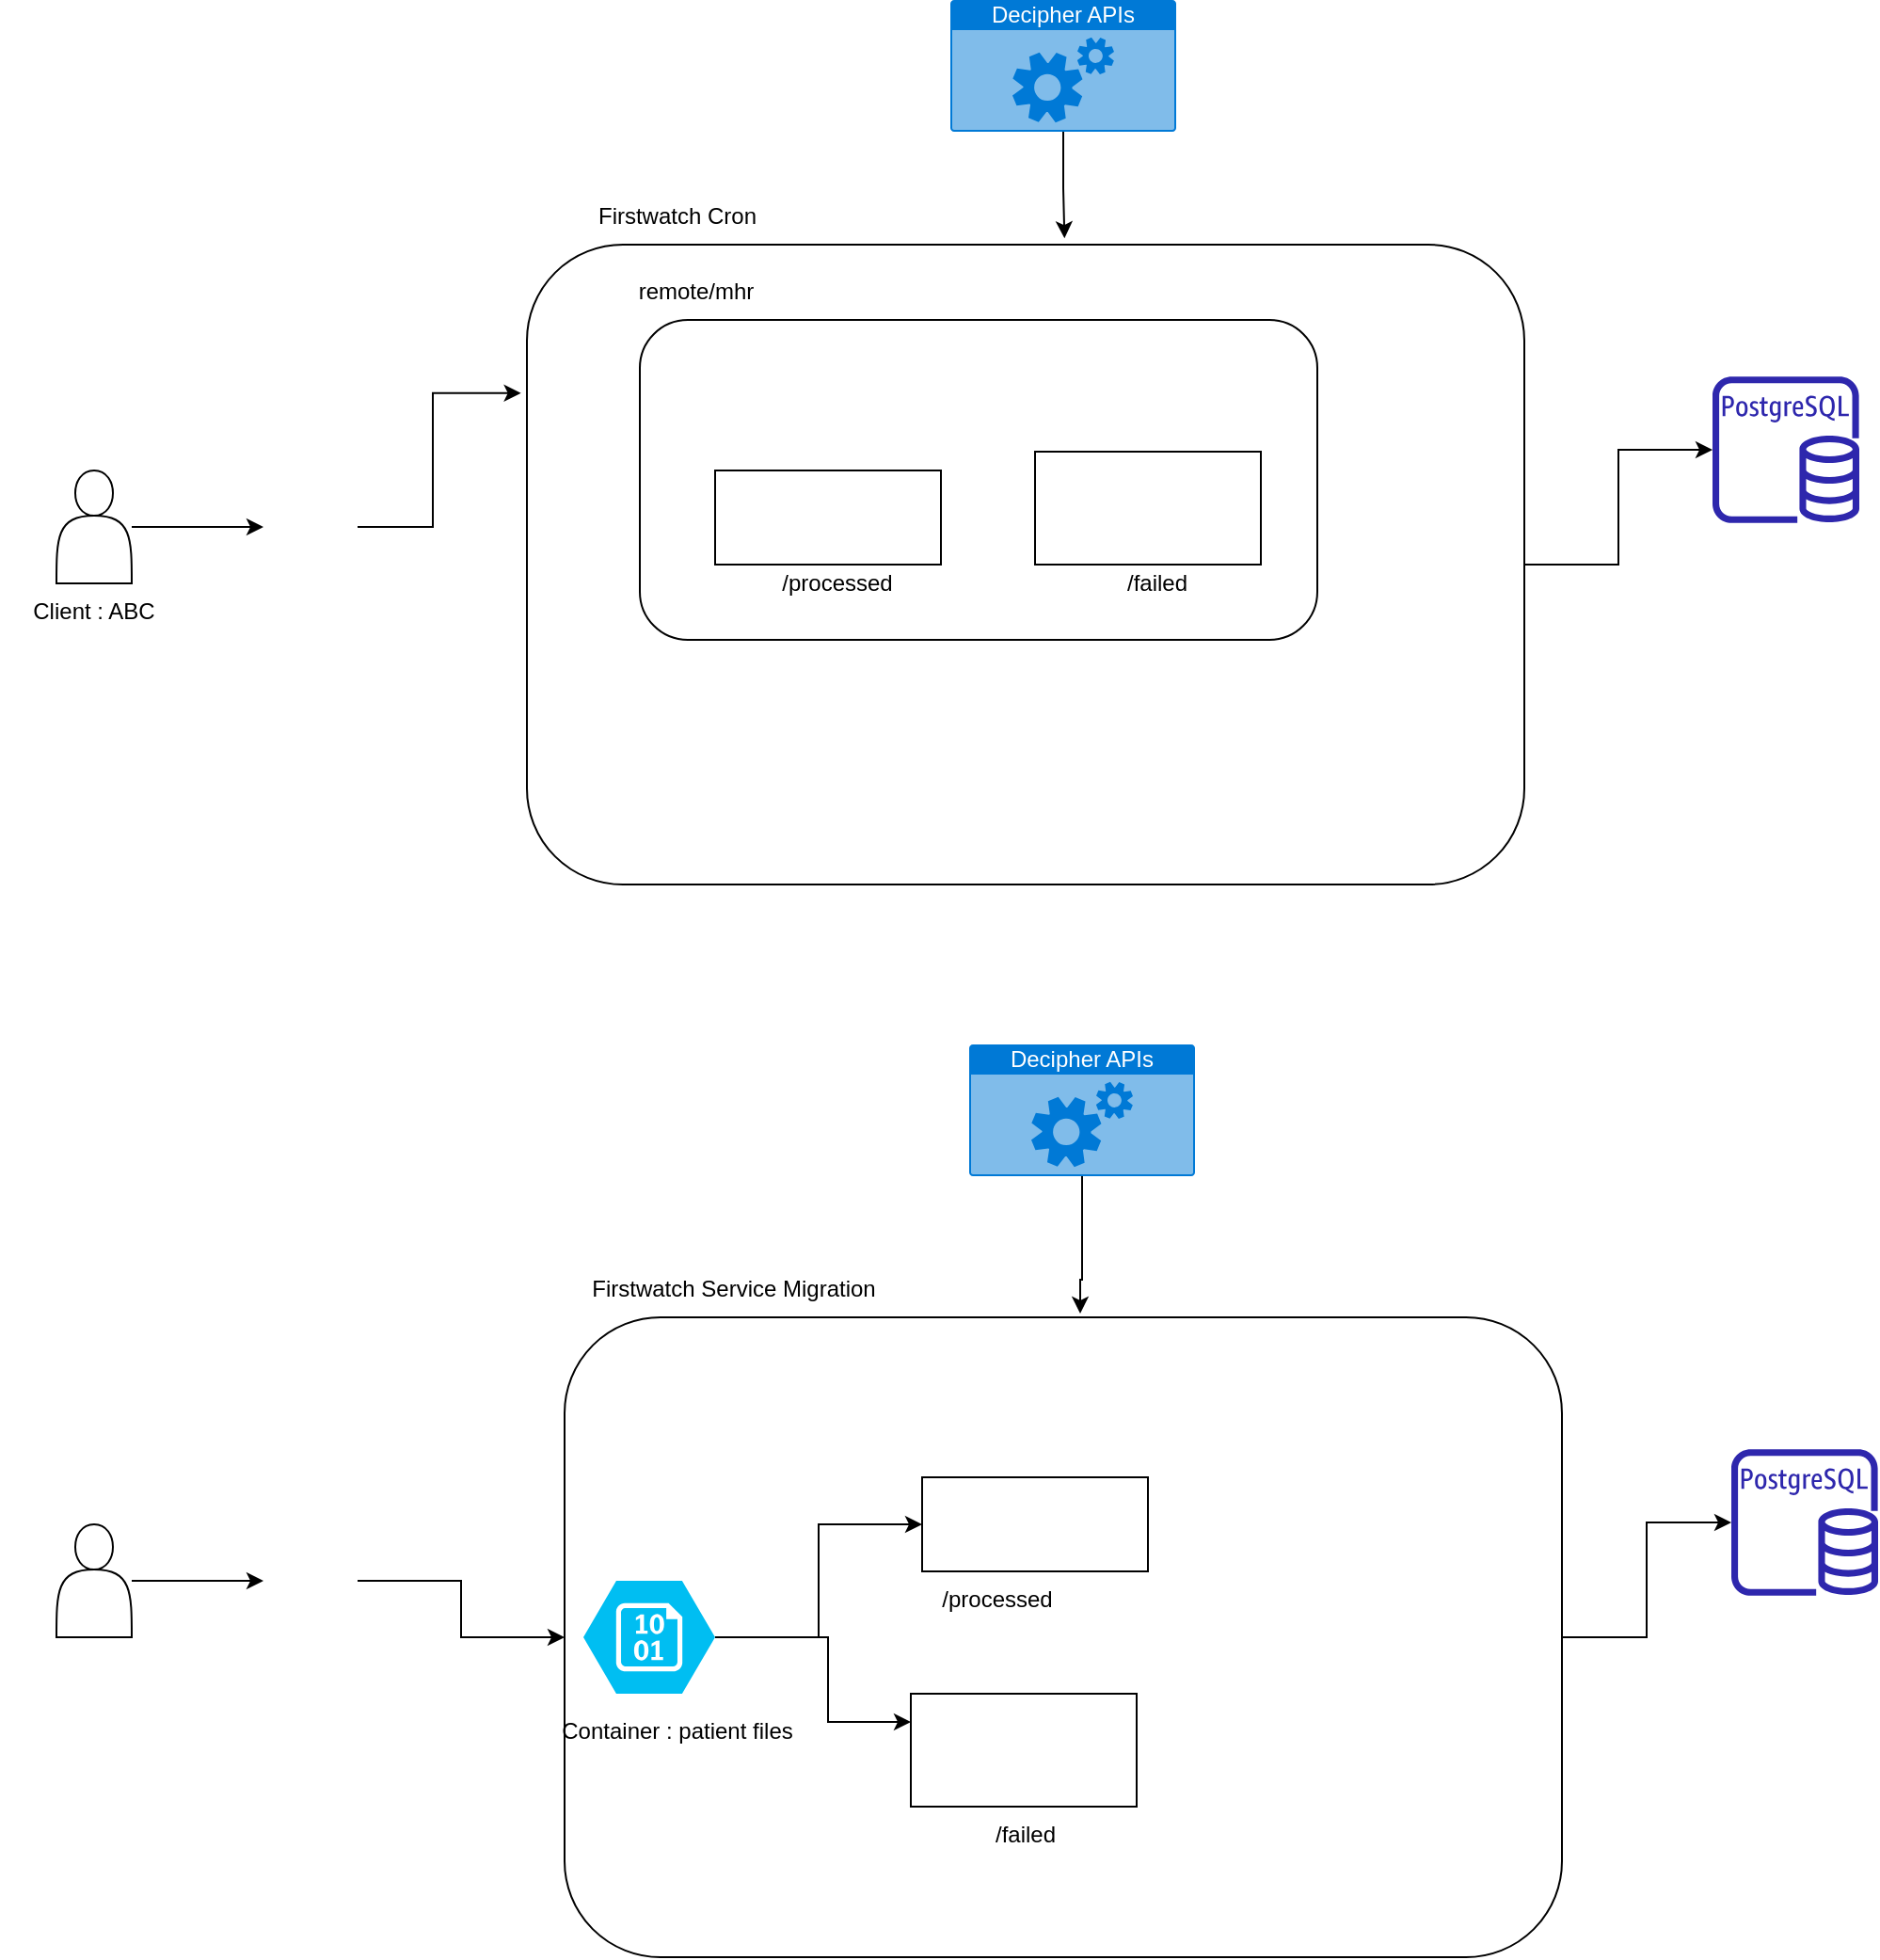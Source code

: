 <mxfile version="21.2.7" type="github">
  <diagram name="Page-1" id="qaF0KAXOkd-Rxyf-choX">
    <mxGraphModel dx="2074" dy="664" grid="1" gridSize="10" guides="1" tooltips="1" connect="1" arrows="1" fold="1" page="1" pageScale="1" pageWidth="827" pageHeight="1169" math="0" shadow="0">
      <root>
        <mxCell id="0" />
        <mxCell id="1" parent="0" />
        <mxCell id="LPE9Wi5mm0khmqXFJfyy-27" style="edgeStyle=orthogonalEdgeStyle;rounded=0;orthogonalLoop=1;jettySize=auto;html=1;" edge="1" parent="1" source="LPE9Wi5mm0khmqXFJfyy-1" target="LPE9Wi5mm0khmqXFJfyy-26">
          <mxGeometry relative="1" as="geometry" />
        </mxCell>
        <mxCell id="LPE9Wi5mm0khmqXFJfyy-1" value="" style="rounded=1;whiteSpace=wrap;html=1;" vertex="1" parent="1">
          <mxGeometry x="-40" y="160" width="530" height="340" as="geometry" />
        </mxCell>
        <mxCell id="LPE9Wi5mm0khmqXFJfyy-2" value="Firstwatch Cron" style="text;html=1;strokeColor=none;fillColor=none;align=center;verticalAlign=middle;whiteSpace=wrap;rounded=0;" vertex="1" parent="1">
          <mxGeometry x="-20" y="130" width="120" height="30" as="geometry" />
        </mxCell>
        <mxCell id="LPE9Wi5mm0khmqXFJfyy-3" value="" style="rounded=1;whiteSpace=wrap;html=1;" vertex="1" parent="1">
          <mxGeometry x="20" y="200" width="360" height="170" as="geometry" />
        </mxCell>
        <mxCell id="LPE9Wi5mm0khmqXFJfyy-4" value="remote/mhr" style="text;html=1;strokeColor=none;fillColor=none;align=center;verticalAlign=middle;whiteSpace=wrap;rounded=0;" vertex="1" parent="1">
          <mxGeometry x="20" y="170" width="60" height="30" as="geometry" />
        </mxCell>
        <mxCell id="LPE9Wi5mm0khmqXFJfyy-6" value="" style="shape=image;html=1;verticalAlign=top;verticalLabelPosition=bottom;labelBackgroundColor=#ffffff;imageAspect=0;aspect=fixed;image=https://cdn0.iconfinder.com/data/icons/phosphor-thin-vol-3/256/microsoft-excel-logo-thin-128.png" vertex="1" parent="1">
          <mxGeometry x="40" y="210" width="50" height="50" as="geometry" />
        </mxCell>
        <mxCell id="LPE9Wi5mm0khmqXFJfyy-7" value="" style="shape=image;html=1;verticalAlign=top;verticalLabelPosition=bottom;labelBackgroundColor=#ffffff;imageAspect=0;aspect=fixed;image=https://cdn0.iconfinder.com/data/icons/phosphor-thin-vol-3/256/microsoft-excel-logo-thin-128.png" vertex="1" parent="1">
          <mxGeometry x="80" y="210" width="50" height="50" as="geometry" />
        </mxCell>
        <mxCell id="LPE9Wi5mm0khmqXFJfyy-8" value="" style="shape=image;html=1;verticalAlign=top;verticalLabelPosition=bottom;labelBackgroundColor=#ffffff;imageAspect=0;aspect=fixed;image=https://cdn0.iconfinder.com/data/icons/phosphor-thin-vol-3/256/microsoft-excel-logo-thin-128.png" vertex="1" parent="1">
          <mxGeometry x="120" y="210" width="50" height="50" as="geometry" />
        </mxCell>
        <mxCell id="LPE9Wi5mm0khmqXFJfyy-9" value="" style="rounded=0;whiteSpace=wrap;html=1;" vertex="1" parent="1">
          <mxGeometry x="60" y="280" width="120" height="50" as="geometry" />
        </mxCell>
        <mxCell id="LPE9Wi5mm0khmqXFJfyy-12" value="" style="rounded=0;whiteSpace=wrap;html=1;" vertex="1" parent="1">
          <mxGeometry x="230" y="270" width="120" height="60" as="geometry" />
        </mxCell>
        <mxCell id="LPE9Wi5mm0khmqXFJfyy-13" value="/processed" style="text;html=1;strokeColor=none;fillColor=none;align=center;verticalAlign=middle;whiteSpace=wrap;rounded=0;" vertex="1" parent="1">
          <mxGeometry x="95" y="325" width="60" height="30" as="geometry" />
        </mxCell>
        <mxCell id="LPE9Wi5mm0khmqXFJfyy-14" value="/failed" style="text;html=1;strokeColor=none;fillColor=none;align=center;verticalAlign=middle;whiteSpace=wrap;rounded=0;" vertex="1" parent="1">
          <mxGeometry x="265" y="325" width="60" height="30" as="geometry" />
        </mxCell>
        <mxCell id="LPE9Wi5mm0khmqXFJfyy-15" value="" style="shape=image;html=1;verticalAlign=top;verticalLabelPosition=bottom;labelBackgroundColor=#ffffff;imageAspect=0;aspect=fixed;image=https://cdn0.iconfinder.com/data/icons/phosphor-thin-vol-3/256/microsoft-excel-logo-thin-128.png" vertex="1" parent="1">
          <mxGeometry x="164" y="210" width="50" height="50" as="geometry" />
        </mxCell>
        <mxCell id="LPE9Wi5mm0khmqXFJfyy-17" value="" style="shape=image;html=1;verticalAlign=top;verticalLabelPosition=bottom;labelBackgroundColor=#ffffff;imageAspect=0;aspect=fixed;image=https://cdn0.iconfinder.com/data/icons/phosphor-thin-vol-3/256/microsoft-excel-logo-thin-128.png" vertex="1" parent="1">
          <mxGeometry x="210" y="210" width="50" height="50" as="geometry" />
        </mxCell>
        <mxCell id="LPE9Wi5mm0khmqXFJfyy-18" value="" style="shape=image;html=1;verticalAlign=top;verticalLabelPosition=bottom;labelBackgroundColor=#ffffff;imageAspect=0;aspect=fixed;image=https://cdn0.iconfinder.com/data/icons/phosphor-thin-vol-3/256/microsoft-excel-logo-thin-128.png" vertex="1" parent="1">
          <mxGeometry x="250" y="210" width="50" height="50" as="geometry" />
        </mxCell>
        <mxCell id="LPE9Wi5mm0khmqXFJfyy-19" value="" style="shape=image;html=1;verticalAlign=top;verticalLabelPosition=bottom;labelBackgroundColor=#ffffff;imageAspect=0;aspect=fixed;image=https://cdn0.iconfinder.com/data/icons/phosphor-thin-vol-3/256/microsoft-excel-logo-thin-128.png" vertex="1" parent="1">
          <mxGeometry x="290" y="210" width="50" height="50" as="geometry" />
        </mxCell>
        <mxCell id="LPE9Wi5mm0khmqXFJfyy-22" value="" style="shape=image;html=1;verticalAlign=top;verticalLabelPosition=bottom;labelBackgroundColor=#ffffff;imageAspect=0;aspect=fixed;image=https://cdn0.iconfinder.com/data/icons/phosphor-thin-vol-3/256/microsoft-excel-logo-thin-128.png" vertex="1" parent="1">
          <mxGeometry x="95" y="280" width="50" height="50" as="geometry" />
        </mxCell>
        <mxCell id="LPE9Wi5mm0khmqXFJfyy-24" value="" style="shape=image;html=1;verticalAlign=top;verticalLabelPosition=bottom;labelBackgroundColor=#ffffff;imageAspect=0;aspect=fixed;image=https://cdn0.iconfinder.com/data/icons/phosphor-thin-vol-3/256/microsoft-excel-logo-thin-128.png" vertex="1" parent="1">
          <mxGeometry x="265" y="275" width="50" height="50" as="geometry" />
        </mxCell>
        <mxCell id="LPE9Wi5mm0khmqXFJfyy-26" value="" style="sketch=0;outlineConnect=0;fontColor=#232F3E;gradientColor=none;fillColor=#2E27AD;strokeColor=none;dashed=0;verticalLabelPosition=bottom;verticalAlign=top;align=center;html=1;fontSize=12;fontStyle=0;aspect=fixed;pointerEvents=1;shape=mxgraph.aws4.rds_postgresql_instance;" vertex="1" parent="1">
          <mxGeometry x="590" y="230" width="78" height="78" as="geometry" />
        </mxCell>
        <mxCell id="LPE9Wi5mm0khmqXFJfyy-28" style="edgeStyle=orthogonalEdgeStyle;rounded=0;orthogonalLoop=1;jettySize=auto;html=1;" edge="1" parent="1" source="LPE9Wi5mm0khmqXFJfyy-29" target="LPE9Wi5mm0khmqXFJfyy-46">
          <mxGeometry relative="1" as="geometry" />
        </mxCell>
        <mxCell id="LPE9Wi5mm0khmqXFJfyy-29" value="" style="rounded=1;whiteSpace=wrap;html=1;" vertex="1" parent="1">
          <mxGeometry x="-20" y="730" width="530" height="340" as="geometry" />
        </mxCell>
        <mxCell id="LPE9Wi5mm0khmqXFJfyy-30" value="Firstwatch Service Migration" style="text;html=1;strokeColor=none;fillColor=none;align=center;verticalAlign=middle;whiteSpace=wrap;rounded=0;" vertex="1" parent="1">
          <mxGeometry x="-10" y="700" width="160" height="30" as="geometry" />
        </mxCell>
        <mxCell id="LPE9Wi5mm0khmqXFJfyy-32" value="Container : patient files" style="text;html=1;strokeColor=none;fillColor=none;align=center;verticalAlign=middle;whiteSpace=wrap;rounded=0;" vertex="1" parent="1">
          <mxGeometry x="-30" y="935" width="140" height="30" as="geometry" />
        </mxCell>
        <mxCell id="LPE9Wi5mm0khmqXFJfyy-46" value="" style="sketch=0;outlineConnect=0;fontColor=#232F3E;gradientColor=none;fillColor=#2E27AD;strokeColor=none;dashed=0;verticalLabelPosition=bottom;verticalAlign=top;align=center;html=1;fontSize=12;fontStyle=0;aspect=fixed;pointerEvents=1;shape=mxgraph.aws4.rds_postgresql_instance;" vertex="1" parent="1">
          <mxGeometry x="600" y="800" width="78" height="78" as="geometry" />
        </mxCell>
        <mxCell id="LPE9Wi5mm0khmqXFJfyy-58" style="edgeStyle=orthogonalEdgeStyle;rounded=0;orthogonalLoop=1;jettySize=auto;html=1;entryX=0;entryY=0.5;entryDx=0;entryDy=0;" edge="1" parent="1" source="LPE9Wi5mm0khmqXFJfyy-47" target="LPE9Wi5mm0khmqXFJfyy-54">
          <mxGeometry relative="1" as="geometry" />
        </mxCell>
        <mxCell id="LPE9Wi5mm0khmqXFJfyy-59" style="edgeStyle=orthogonalEdgeStyle;rounded=0;orthogonalLoop=1;jettySize=auto;html=1;entryX=0;entryY=0.25;entryDx=0;entryDy=0;" edge="1" parent="1" source="LPE9Wi5mm0khmqXFJfyy-47" target="LPE9Wi5mm0khmqXFJfyy-55">
          <mxGeometry relative="1" as="geometry">
            <Array as="points">
              <mxPoint x="120" y="900" />
              <mxPoint x="120" y="945" />
            </Array>
          </mxGeometry>
        </mxCell>
        <mxCell id="LPE9Wi5mm0khmqXFJfyy-47" value="" style="verticalLabelPosition=bottom;html=1;verticalAlign=top;align=center;strokeColor=none;fillColor=#00BEF2;shape=mxgraph.azure.storage_blob;" vertex="1" parent="1">
          <mxGeometry x="-10" y="870" width="70" height="60" as="geometry" />
        </mxCell>
        <mxCell id="LPE9Wi5mm0khmqXFJfyy-51" style="edgeStyle=orthogonalEdgeStyle;rounded=0;orthogonalLoop=1;jettySize=auto;html=1;" edge="1" parent="1" source="LPE9Wi5mm0khmqXFJfyy-48" target="LPE9Wi5mm0khmqXFJfyy-29">
          <mxGeometry relative="1" as="geometry" />
        </mxCell>
        <mxCell id="LPE9Wi5mm0khmqXFJfyy-48" value="" style="shape=image;html=1;verticalAlign=top;verticalLabelPosition=bottom;labelBackgroundColor=#ffffff;imageAspect=0;aspect=fixed;image=https://cdn0.iconfinder.com/data/icons/phosphor-thin-vol-3/256/microsoft-excel-logo-thin-128.png" vertex="1" parent="1">
          <mxGeometry x="-180" y="845" width="50" height="50" as="geometry" />
        </mxCell>
        <mxCell id="LPE9Wi5mm0khmqXFJfyy-50" style="edgeStyle=orthogonalEdgeStyle;rounded=0;orthogonalLoop=1;jettySize=auto;html=1;entryX=0;entryY=0.5;entryDx=0;entryDy=0;" edge="1" parent="1" source="LPE9Wi5mm0khmqXFJfyy-49" target="LPE9Wi5mm0khmqXFJfyy-48">
          <mxGeometry relative="1" as="geometry" />
        </mxCell>
        <mxCell id="LPE9Wi5mm0khmqXFJfyy-49" value="" style="shape=actor;whiteSpace=wrap;html=1;" vertex="1" parent="1">
          <mxGeometry x="-290" y="840" width="40" height="60" as="geometry" />
        </mxCell>
        <mxCell id="LPE9Wi5mm0khmqXFJfyy-54" value="" style="rounded=0;whiteSpace=wrap;html=1;" vertex="1" parent="1">
          <mxGeometry x="170" y="815" width="120" height="50" as="geometry" />
        </mxCell>
        <mxCell id="LPE9Wi5mm0khmqXFJfyy-55" value="" style="rounded=0;whiteSpace=wrap;html=1;" vertex="1" parent="1">
          <mxGeometry x="164" y="930" width="120" height="60" as="geometry" />
        </mxCell>
        <mxCell id="LPE9Wi5mm0khmqXFJfyy-56" value="/processed" style="text;html=1;strokeColor=none;fillColor=none;align=center;verticalAlign=middle;whiteSpace=wrap;rounded=0;" vertex="1" parent="1">
          <mxGeometry x="180" y="865" width="60" height="30" as="geometry" />
        </mxCell>
        <mxCell id="LPE9Wi5mm0khmqXFJfyy-57" value="/failed" style="text;html=1;strokeColor=none;fillColor=none;align=center;verticalAlign=middle;whiteSpace=wrap;rounded=0;" vertex="1" parent="1">
          <mxGeometry x="195" y="990" width="60" height="30" as="geometry" />
        </mxCell>
        <mxCell id="LPE9Wi5mm0khmqXFJfyy-60" value="" style="shape=image;html=1;verticalAlign=top;verticalLabelPosition=bottom;labelBackgroundColor=#ffffff;imageAspect=0;aspect=fixed;image=https://cdn0.iconfinder.com/data/icons/phosphor-thin-vol-3/256/microsoft-excel-logo-thin-128.png" vertex="1" parent="1">
          <mxGeometry x="195" y="814" width="50" height="50" as="geometry" />
        </mxCell>
        <mxCell id="LPE9Wi5mm0khmqXFJfyy-62" value="" style="shape=image;html=1;verticalAlign=top;verticalLabelPosition=bottom;labelBackgroundColor=#ffffff;imageAspect=0;aspect=fixed;image=https://cdn0.iconfinder.com/data/icons/phosphor-thin-vol-3/256/microsoft-excel-logo-thin-128.png" vertex="1" parent="1">
          <mxGeometry x="200" y="935" width="50" height="50" as="geometry" />
        </mxCell>
        <mxCell id="LPE9Wi5mm0khmqXFJfyy-66" style="edgeStyle=orthogonalEdgeStyle;rounded=0;orthogonalLoop=1;jettySize=auto;html=1;entryX=-0.006;entryY=0.232;entryDx=0;entryDy=0;entryPerimeter=0;" edge="1" parent="1" source="LPE9Wi5mm0khmqXFJfyy-63" target="LPE9Wi5mm0khmqXFJfyy-1">
          <mxGeometry relative="1" as="geometry">
            <Array as="points">
              <mxPoint x="-90" y="310" />
              <mxPoint x="-90" y="239" />
            </Array>
          </mxGeometry>
        </mxCell>
        <mxCell id="LPE9Wi5mm0khmqXFJfyy-63" value="" style="shape=image;html=1;verticalAlign=top;verticalLabelPosition=bottom;labelBackgroundColor=#ffffff;imageAspect=0;aspect=fixed;image=https://cdn0.iconfinder.com/data/icons/phosphor-thin-vol-3/256/microsoft-excel-logo-thin-128.png" vertex="1" parent="1">
          <mxGeometry x="-180" y="285" width="50" height="50" as="geometry" />
        </mxCell>
        <mxCell id="LPE9Wi5mm0khmqXFJfyy-64" style="edgeStyle=orthogonalEdgeStyle;rounded=0;orthogonalLoop=1;jettySize=auto;html=1;entryX=0;entryY=0.5;entryDx=0;entryDy=0;" edge="1" parent="1" source="LPE9Wi5mm0khmqXFJfyy-65" target="LPE9Wi5mm0khmqXFJfyy-63">
          <mxGeometry relative="1" as="geometry" />
        </mxCell>
        <mxCell id="LPE9Wi5mm0khmqXFJfyy-65" value="" style="shape=actor;whiteSpace=wrap;html=1;" vertex="1" parent="1">
          <mxGeometry x="-290" y="280" width="40" height="60" as="geometry" />
        </mxCell>
        <mxCell id="LPE9Wi5mm0khmqXFJfyy-68" style="edgeStyle=orthogonalEdgeStyle;rounded=0;orthogonalLoop=1;jettySize=auto;html=1;entryX=0.539;entryY=-0.01;entryDx=0;entryDy=0;entryPerimeter=0;" edge="1" parent="1" source="LPE9Wi5mm0khmqXFJfyy-67" target="LPE9Wi5mm0khmqXFJfyy-1">
          <mxGeometry relative="1" as="geometry" />
        </mxCell>
        <mxCell id="LPE9Wi5mm0khmqXFJfyy-67" value="Decipher APIs" style="html=1;whiteSpace=wrap;strokeColor=none;fillColor=#0079D6;labelPosition=center;verticalLabelPosition=middle;verticalAlign=top;align=center;fontSize=12;outlineConnect=0;spacingTop=-6;fontColor=#FFFFFF;sketch=0;shape=mxgraph.sitemap.services;" vertex="1" parent="1">
          <mxGeometry x="185" y="30" width="120" height="70" as="geometry" />
        </mxCell>
        <mxCell id="LPE9Wi5mm0khmqXFJfyy-71" style="edgeStyle=orthogonalEdgeStyle;rounded=0;orthogonalLoop=1;jettySize=auto;html=1;entryX=0.517;entryY=-0.006;entryDx=0;entryDy=0;entryPerimeter=0;" edge="1" parent="1" source="LPE9Wi5mm0khmqXFJfyy-70" target="LPE9Wi5mm0khmqXFJfyy-29">
          <mxGeometry relative="1" as="geometry">
            <Array as="points">
              <mxPoint x="255" y="710" />
              <mxPoint x="254" y="710" />
            </Array>
          </mxGeometry>
        </mxCell>
        <mxCell id="LPE9Wi5mm0khmqXFJfyy-70" value="Decipher APIs" style="html=1;whiteSpace=wrap;strokeColor=none;fillColor=#0079D6;labelPosition=center;verticalLabelPosition=middle;verticalAlign=top;align=center;fontSize=12;outlineConnect=0;spacingTop=-6;fontColor=#FFFFFF;sketch=0;shape=mxgraph.sitemap.services;" vertex="1" parent="1">
          <mxGeometry x="195" y="585" width="120" height="70" as="geometry" />
        </mxCell>
        <mxCell id="LPE9Wi5mm0khmqXFJfyy-72" value="Client : ABC" style="text;html=1;strokeColor=none;fillColor=none;align=center;verticalAlign=middle;whiteSpace=wrap;rounded=0;" vertex="1" parent="1">
          <mxGeometry x="-320" y="340" width="100" height="30" as="geometry" />
        </mxCell>
      </root>
    </mxGraphModel>
  </diagram>
</mxfile>

